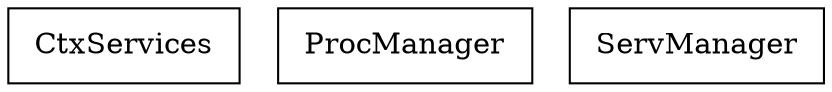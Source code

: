 digraph {
CtxServices [ label=" CtxServices " shape= box ]
ProcManager [ label=" ProcManager " shape= box ]
ServManager [ label=" ServManager " shape= box ]

}
